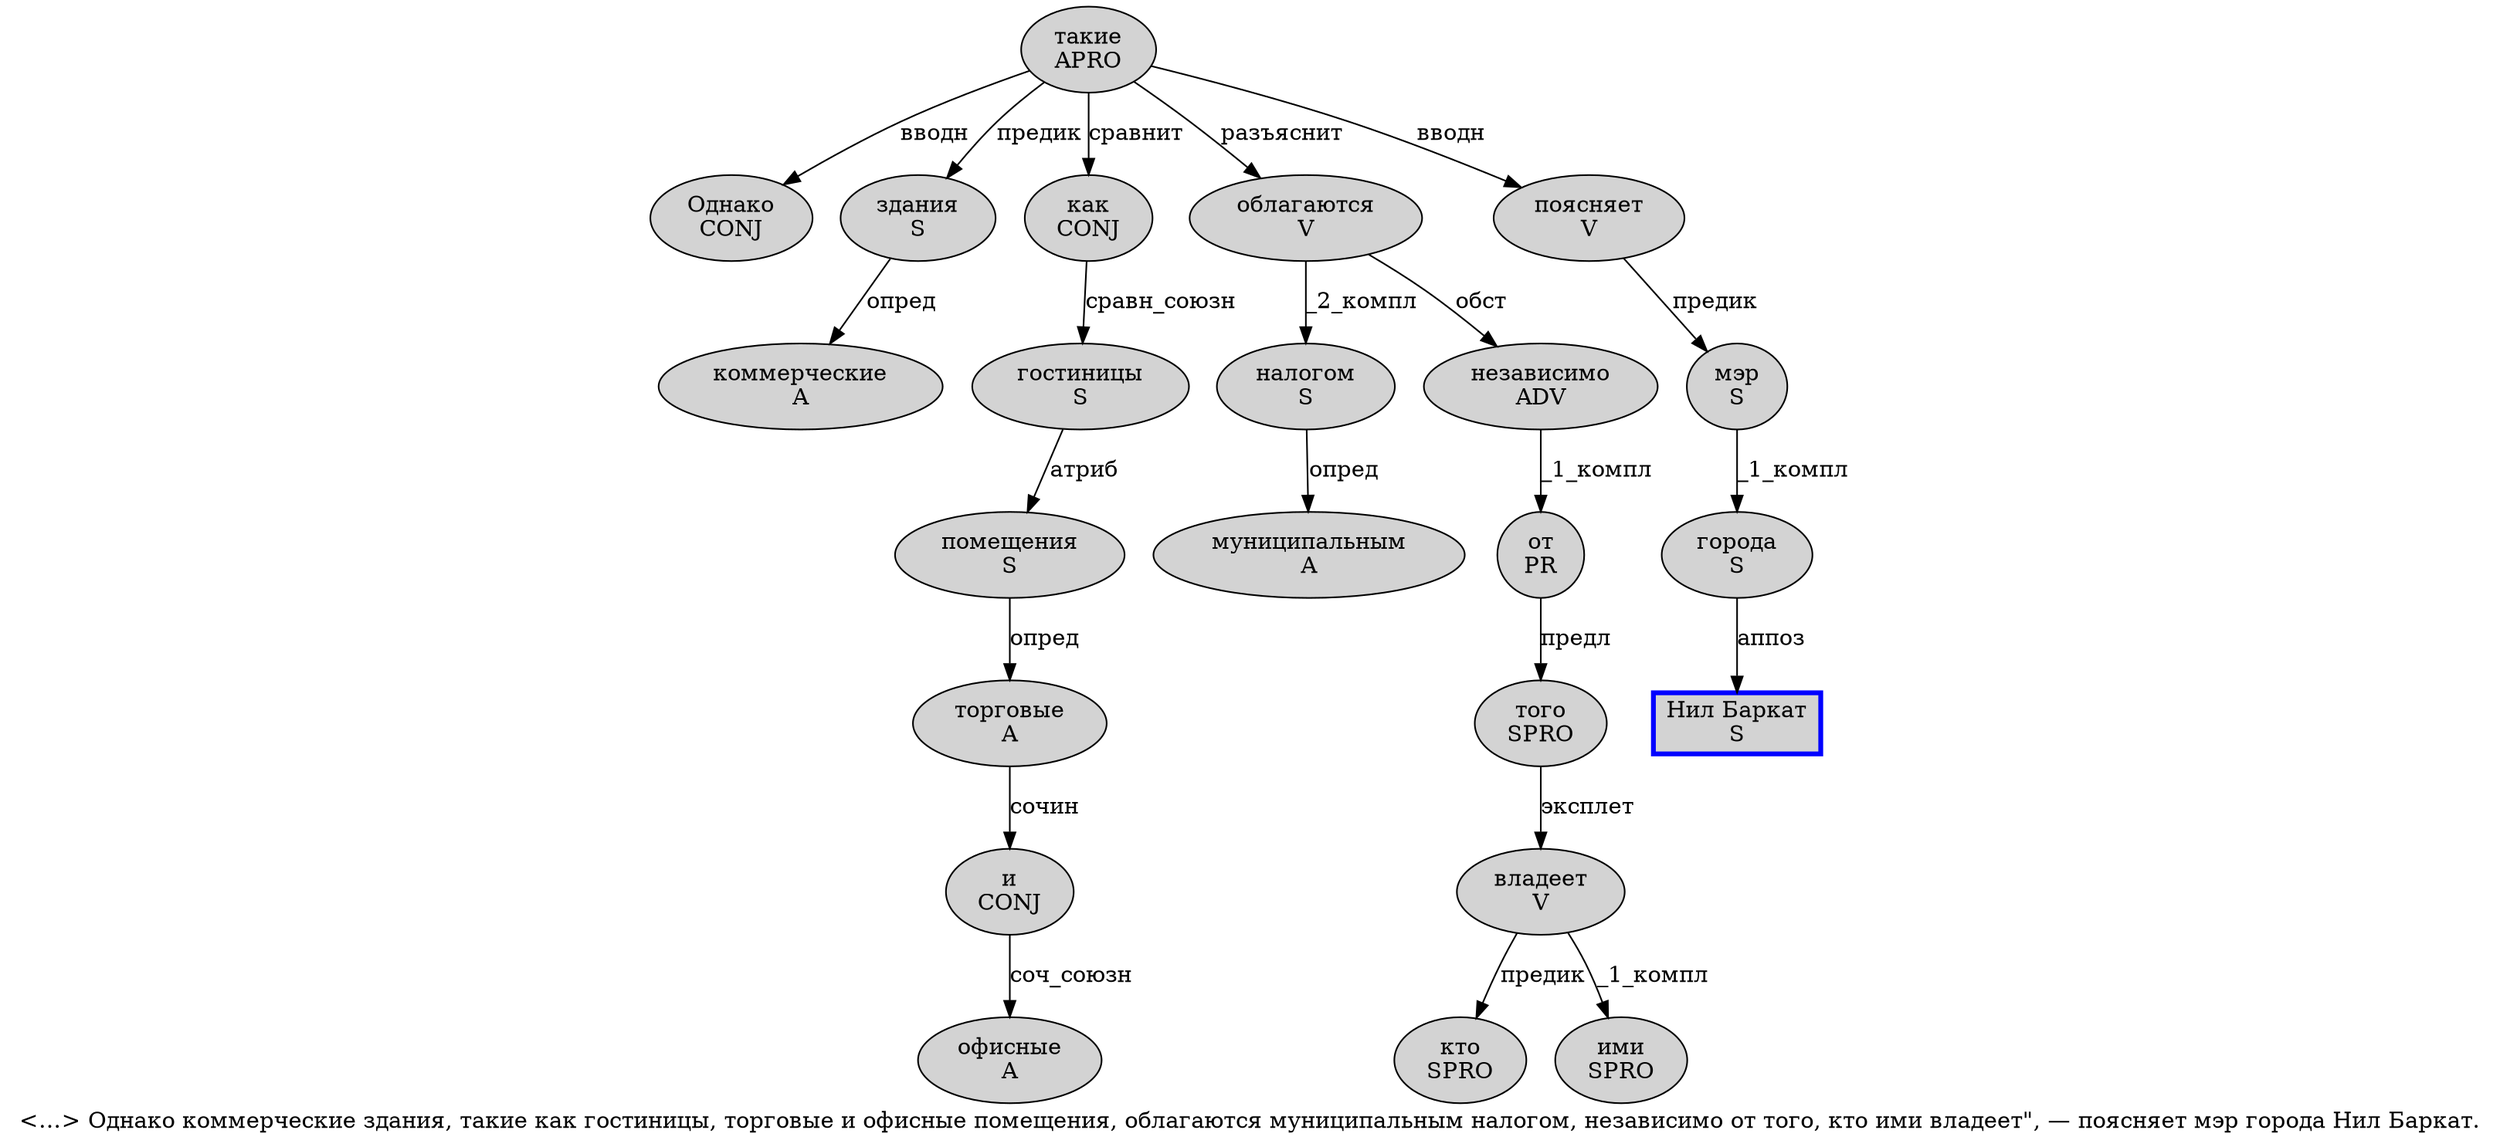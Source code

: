 digraph SENTENCE_226 {
	graph [label="<…> Однако коммерческие здания, такие как гостиницы, торговые и офисные помещения, облагаются муниципальным налогом, независимо от того, кто ими владеет\", — поясняет мэр города Нил Баркат."]
	node [style=filled]
		3 [label="Однако
CONJ" color="" fillcolor=lightgray penwidth=1 shape=ellipse]
		4 [label="коммерческие
A" color="" fillcolor=lightgray penwidth=1 shape=ellipse]
		5 [label="здания
S" color="" fillcolor=lightgray penwidth=1 shape=ellipse]
		7 [label="такие
APRO" color="" fillcolor=lightgray penwidth=1 shape=ellipse]
		8 [label="как
CONJ" color="" fillcolor=lightgray penwidth=1 shape=ellipse]
		9 [label="гостиницы
S" color="" fillcolor=lightgray penwidth=1 shape=ellipse]
		11 [label="торговые
A" color="" fillcolor=lightgray penwidth=1 shape=ellipse]
		12 [label="и
CONJ" color="" fillcolor=lightgray penwidth=1 shape=ellipse]
		13 [label="офисные
A" color="" fillcolor=lightgray penwidth=1 shape=ellipse]
		14 [label="помещения
S" color="" fillcolor=lightgray penwidth=1 shape=ellipse]
		16 [label="облагаются
V" color="" fillcolor=lightgray penwidth=1 shape=ellipse]
		17 [label="муниципальным
A" color="" fillcolor=lightgray penwidth=1 shape=ellipse]
		18 [label="налогом
S" color="" fillcolor=lightgray penwidth=1 shape=ellipse]
		20 [label="независимо
ADV" color="" fillcolor=lightgray penwidth=1 shape=ellipse]
		21 [label="от
PR" color="" fillcolor=lightgray penwidth=1 shape=ellipse]
		22 [label="того
SPRO" color="" fillcolor=lightgray penwidth=1 shape=ellipse]
		24 [label="кто
SPRO" color="" fillcolor=lightgray penwidth=1 shape=ellipse]
		25 [label="ими
SPRO" color="" fillcolor=lightgray penwidth=1 shape=ellipse]
		26 [label="владеет
V" color="" fillcolor=lightgray penwidth=1 shape=ellipse]
		30 [label="поясняет
V" color="" fillcolor=lightgray penwidth=1 shape=ellipse]
		31 [label="мэр
S" color="" fillcolor=lightgray penwidth=1 shape=ellipse]
		32 [label="города
S" color="" fillcolor=lightgray penwidth=1 shape=ellipse]
		33 [label="Нил Баркат
S" color=blue fillcolor=lightgray penwidth=3 shape=box]
			7 -> 3 [label="вводн"]
			7 -> 5 [label="предик"]
			7 -> 8 [label="сравнит"]
			7 -> 16 [label="разъяснит"]
			7 -> 30 [label="вводн"]
			31 -> 32 [label="_1_компл"]
			16 -> 18 [label="_2_компл"]
			16 -> 20 [label="обст"]
			9 -> 14 [label="атриб"]
			30 -> 31 [label="предик"]
			18 -> 17 [label="опред"]
			8 -> 9 [label="сравн_союзн"]
			32 -> 33 [label="аппоз"]
			21 -> 22 [label="предл"]
			22 -> 26 [label="эксплет"]
			14 -> 11 [label="опред"]
			12 -> 13 [label="соч_союзн"]
			26 -> 24 [label="предик"]
			26 -> 25 [label="_1_компл"]
			11 -> 12 [label="сочин"]
			5 -> 4 [label="опред"]
			20 -> 21 [label="_1_компл"]
}